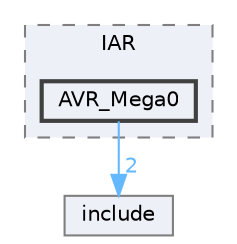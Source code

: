 digraph "D:/Projects/Raspberrypi_pico/pico_freertos_final/freertos_pico2/pico_freertos/FreeRTOS-Kernel/portable/IAR/AVR_Mega0"
{
 // LATEX_PDF_SIZE
  bgcolor="transparent";
  edge [fontname=Helvetica,fontsize=10,labelfontname=Helvetica,labelfontsize=10];
  node [fontname=Helvetica,fontsize=10,shape=box,height=0.2,width=0.4];
  compound=true
  subgraph clusterdir_851539efac741596f3f7b2413a3fb940 {
    graph [ bgcolor="#edf0f7", pencolor="grey50", label="IAR", fontname=Helvetica,fontsize=10 style="filled,dashed", URL="dir_851539efac741596f3f7b2413a3fb940.html",tooltip=""]
  dir_f6a436af6f970b1531dc779d7e8decc6 [label="AVR_Mega0", fillcolor="#edf0f7", color="grey25", style="filled,bold", URL="dir_f6a436af6f970b1531dc779d7e8decc6.html",tooltip=""];
  }
  dir_c69ece34c3f150cb2c6f1098178b172a [label="include", fillcolor="#edf0f7", color="grey50", style="filled", URL="dir_c69ece34c3f150cb2c6f1098178b172a.html",tooltip=""];
  dir_f6a436af6f970b1531dc779d7e8decc6->dir_c69ece34c3f150cb2c6f1098178b172a [headlabel="2", labeldistance=1.5 headhref="dir_000091_000125.html" href="dir_000091_000125.html" color="steelblue1" fontcolor="steelblue1"];
}
